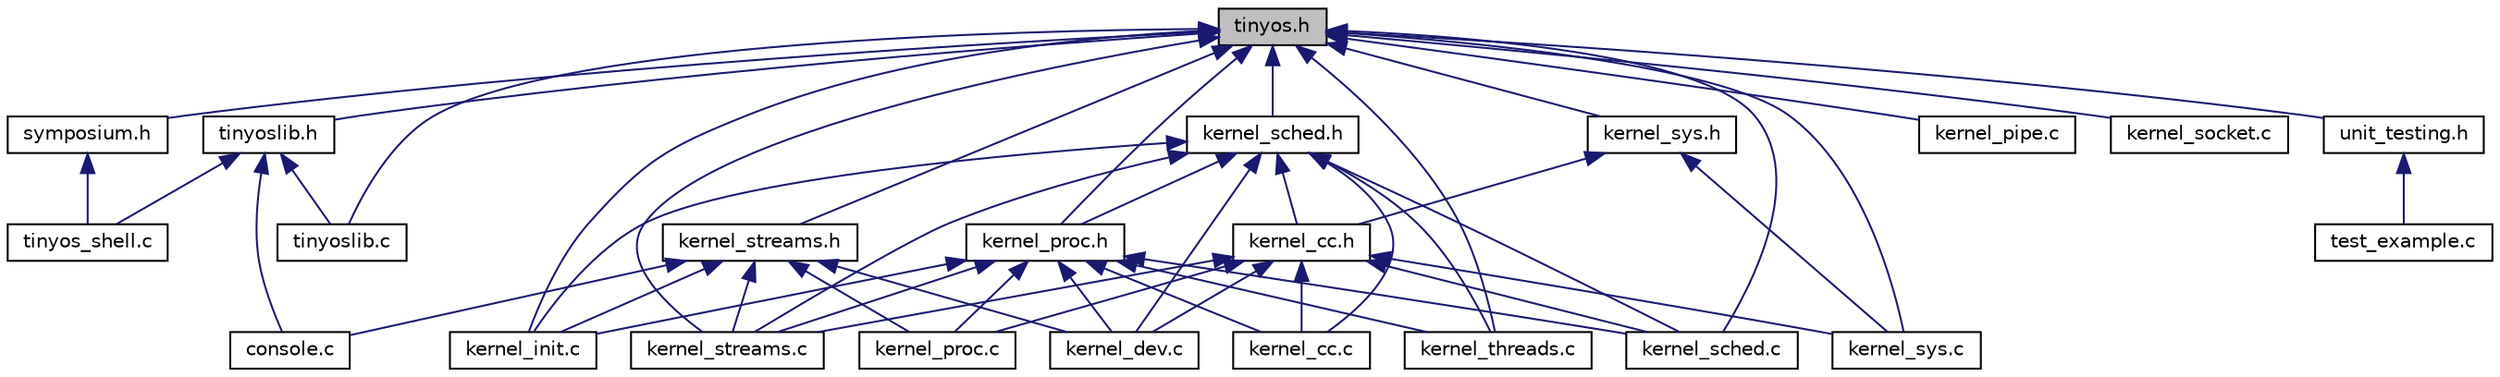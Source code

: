 digraph "tinyos.h"
{
  edge [fontname="Helvetica",fontsize="10",labelfontname="Helvetica",labelfontsize="10"];
  node [fontname="Helvetica",fontsize="10",shape=record];
  Node1 [label="tinyos.h",height=0.2,width=0.4,color="black", fillcolor="grey75", style="filled", fontcolor="black"];
  Node1 -> Node2 [dir="back",color="midnightblue",fontsize="10",style="solid",fontname="Helvetica"];
  Node2 [label="kernel_streams.h",height=0.2,width=0.4,color="black", fillcolor="white", style="filled",URL="$kernel__streams_8h.html",tooltip="Support for I/O streams. "];
  Node2 -> Node3 [dir="back",color="midnightblue",fontsize="10",style="solid",fontname="Helvetica"];
  Node3 [label="console.c",height=0.2,width=0.4,color="black", fillcolor="white", style="filled",URL="$console_8c_source.html"];
  Node2 -> Node4 [dir="back",color="midnightblue",fontsize="10",style="solid",fontname="Helvetica"];
  Node4 [label="kernel_dev.c",height=0.2,width=0.4,color="black", fillcolor="white", style="filled",URL="$kernel__dev_8c_source.html"];
  Node2 -> Node5 [dir="back",color="midnightblue",fontsize="10",style="solid",fontname="Helvetica"];
  Node5 [label="kernel_init.c",height=0.2,width=0.4,color="black", fillcolor="white", style="filled",URL="$kernel__init_8c_source.html"];
  Node2 -> Node6 [dir="back",color="midnightblue",fontsize="10",style="solid",fontname="Helvetica"];
  Node6 [label="kernel_proc.c",height=0.2,width=0.4,color="black", fillcolor="white", style="filled",URL="$kernel__proc_8c_source.html"];
  Node2 -> Node7 [dir="back",color="midnightblue",fontsize="10",style="solid",fontname="Helvetica"];
  Node7 [label="kernel_streams.c",height=0.2,width=0.4,color="black", fillcolor="white", style="filled",URL="$kernel__streams_8c_source.html"];
  Node1 -> Node8 [dir="back",color="midnightblue",fontsize="10",style="solid",fontname="Helvetica"];
  Node8 [label="tinyoslib.h",height=0.2,width=0.4,color="black", fillcolor="white", style="filled",URL="$tinyoslib_8h.html",tooltip="TinyOS standard library header file. "];
  Node8 -> Node3 [dir="back",color="midnightblue",fontsize="10",style="solid",fontname="Helvetica"];
  Node8 -> Node9 [dir="back",color="midnightblue",fontsize="10",style="solid",fontname="Helvetica"];
  Node9 [label="tinyos_shell.c",height=0.2,width=0.4,color="black", fillcolor="white", style="filled",URL="$tinyos__shell_8c_source.html"];
  Node8 -> Node10 [dir="back",color="midnightblue",fontsize="10",style="solid",fontname="Helvetica"];
  Node10 [label="tinyoslib.c",height=0.2,width=0.4,color="black", fillcolor="white", style="filled",URL="$tinyoslib_8c_source.html"];
  Node1 -> Node11 [dir="back",color="midnightblue",fontsize="10",style="solid",fontname="Helvetica"];
  Node11 [label="kernel_sched.h",height=0.2,width=0.4,color="black", fillcolor="white", style="filled",URL="$kernel__sched_8h.html",tooltip="TinyOS kernel: The Scheduler API. "];
  Node11 -> Node12 [dir="back",color="midnightblue",fontsize="10",style="solid",fontname="Helvetica"];
  Node12 [label="kernel_cc.c",height=0.2,width=0.4,color="black", fillcolor="white", style="filled",URL="$kernel__cc_8c.html",tooltip="The implementation for concurrency control . "];
  Node11 -> Node13 [dir="back",color="midnightblue",fontsize="10",style="solid",fontname="Helvetica"];
  Node13 [label="kernel_proc.h",height=0.2,width=0.4,color="black", fillcolor="white", style="filled",URL="$kernel__proc_8h.html",tooltip="The process table and process management. "];
  Node13 -> Node12 [dir="back",color="midnightblue",fontsize="10",style="solid",fontname="Helvetica"];
  Node13 -> Node4 [dir="back",color="midnightblue",fontsize="10",style="solid",fontname="Helvetica"];
  Node13 -> Node5 [dir="back",color="midnightblue",fontsize="10",style="solid",fontname="Helvetica"];
  Node13 -> Node6 [dir="back",color="midnightblue",fontsize="10",style="solid",fontname="Helvetica"];
  Node13 -> Node14 [dir="back",color="midnightblue",fontsize="10",style="solid",fontname="Helvetica"];
  Node14 [label="kernel_sched.c",height=0.2,width=0.4,color="black", fillcolor="white", style="filled",URL="$kernel__sched_8c_source.html"];
  Node13 -> Node7 [dir="back",color="midnightblue",fontsize="10",style="solid",fontname="Helvetica"];
  Node13 -> Node15 [dir="back",color="midnightblue",fontsize="10",style="solid",fontname="Helvetica"];
  Node15 [label="kernel_threads.c",height=0.2,width=0.4,color="black", fillcolor="white", style="filled",URL="$kernel__threads_8c_source.html"];
  Node11 -> Node16 [dir="back",color="midnightblue",fontsize="10",style="solid",fontname="Helvetica"];
  Node16 [label="kernel_cc.h",height=0.2,width=0.4,color="black", fillcolor="white", style="filled",URL="$kernel__cc_8h.html",tooltip="Concurrency and preemption control API. "];
  Node16 -> Node12 [dir="back",color="midnightblue",fontsize="10",style="solid",fontname="Helvetica"];
  Node16 -> Node4 [dir="back",color="midnightblue",fontsize="10",style="solid",fontname="Helvetica"];
  Node16 -> Node6 [dir="back",color="midnightblue",fontsize="10",style="solid",fontname="Helvetica"];
  Node16 -> Node14 [dir="back",color="midnightblue",fontsize="10",style="solid",fontname="Helvetica"];
  Node16 -> Node7 [dir="back",color="midnightblue",fontsize="10",style="solid",fontname="Helvetica"];
  Node16 -> Node17 [dir="back",color="midnightblue",fontsize="10",style="solid",fontname="Helvetica"];
  Node17 [label="kernel_sys.c",height=0.2,width=0.4,color="black", fillcolor="white", style="filled",URL="$kernel__sys_8c_source.html"];
  Node11 -> Node4 [dir="back",color="midnightblue",fontsize="10",style="solid",fontname="Helvetica"];
  Node11 -> Node5 [dir="back",color="midnightblue",fontsize="10",style="solid",fontname="Helvetica"];
  Node11 -> Node14 [dir="back",color="midnightblue",fontsize="10",style="solid",fontname="Helvetica"];
  Node11 -> Node7 [dir="back",color="midnightblue",fontsize="10",style="solid",fontname="Helvetica"];
  Node11 -> Node15 [dir="back",color="midnightblue",fontsize="10",style="solid",fontname="Helvetica"];
  Node1 -> Node13 [dir="back",color="midnightblue",fontsize="10",style="solid",fontname="Helvetica"];
  Node1 -> Node18 [dir="back",color="midnightblue",fontsize="10",style="solid",fontname="Helvetica"];
  Node18 [label="kernel_sys.h",height=0.2,width=0.4,color="black", fillcolor="white", style="filled",URL="$kernel__sys_8h_source.html"];
  Node18 -> Node16 [dir="back",color="midnightblue",fontsize="10",style="solid",fontname="Helvetica"];
  Node18 -> Node17 [dir="back",color="midnightblue",fontsize="10",style="solid",fontname="Helvetica"];
  Node1 -> Node5 [dir="back",color="midnightblue",fontsize="10",style="solid",fontname="Helvetica"];
  Node1 -> Node19 [dir="back",color="midnightblue",fontsize="10",style="solid",fontname="Helvetica"];
  Node19 [label="kernel_pipe.c",height=0.2,width=0.4,color="black", fillcolor="white", style="filled",URL="$kernel__pipe_8c_source.html"];
  Node1 -> Node14 [dir="back",color="midnightblue",fontsize="10",style="solid",fontname="Helvetica"];
  Node1 -> Node20 [dir="back",color="midnightblue",fontsize="10",style="solid",fontname="Helvetica"];
  Node20 [label="kernel_socket.c",height=0.2,width=0.4,color="black", fillcolor="white", style="filled",URL="$kernel__socket_8c_source.html"];
  Node1 -> Node7 [dir="back",color="midnightblue",fontsize="10",style="solid",fontname="Helvetica"];
  Node1 -> Node17 [dir="back",color="midnightblue",fontsize="10",style="solid",fontname="Helvetica"];
  Node1 -> Node15 [dir="back",color="midnightblue",fontsize="10",style="solid",fontname="Helvetica"];
  Node1 -> Node21 [dir="back",color="midnightblue",fontsize="10",style="solid",fontname="Helvetica"];
  Node21 [label="symposium.h",height=0.2,width=0.4,color="black", fillcolor="white", style="filled",URL="$symposium_8h.html",tooltip="An implementation of Dining Philosophers. "];
  Node21 -> Node9 [dir="back",color="midnightblue",fontsize="10",style="solid",fontname="Helvetica"];
  Node1 -> Node22 [dir="back",color="midnightblue",fontsize="10",style="solid",fontname="Helvetica"];
  Node22 [label="unit_testing.h",height=0.2,width=0.4,color="black", fillcolor="white", style="filled",URL="$unit__testing_8h.html",tooltip="A library for coding and running unit tests. "];
  Node22 -> Node23 [dir="back",color="midnightblue",fontsize="10",style="solid",fontname="Helvetica"];
  Node23 [label="test_example.c",height=0.2,width=0.4,color="black", fillcolor="white", style="filled",URL="$test__example_8c_source.html"];
  Node1 -> Node10 [dir="back",color="midnightblue",fontsize="10",style="solid",fontname="Helvetica"];
}
